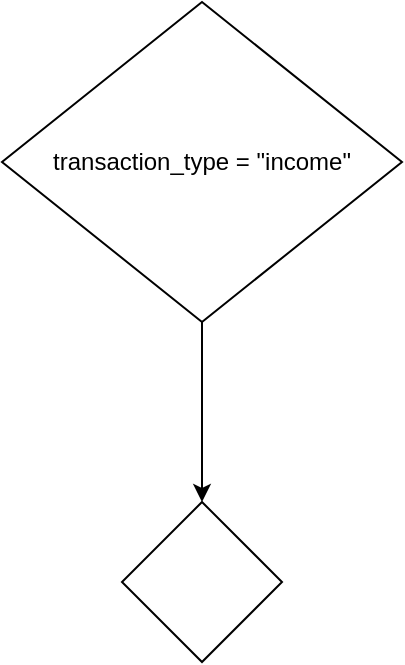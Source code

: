 <mxfile>
    <diagram id="WTH6pnWBJ9Ge3ZDTq4o_" name="Page-1">
        <mxGraphModel dx="484" dy="484" grid="1" gridSize="10" guides="1" tooltips="1" connect="1" arrows="1" fold="1" page="1" pageScale="1" pageWidth="850" pageHeight="1100" math="0" shadow="0">
            <root>
                <mxCell id="0"/>
                <mxCell id="1" parent="0"/>
                <mxCell id="3" value="transaction_type = &quot;income&quot;" style="rhombus;whiteSpace=wrap;html=1;" vertex="1" parent="1">
                    <mxGeometry x="50" y="40" width="200" height="160" as="geometry"/>
                </mxCell>
                <mxCell id="4" value="" style="endArrow=classic;html=1;exitX=0.5;exitY=1;exitDx=0;exitDy=0;" edge="1" parent="1" source="3" target="5">
                    <mxGeometry width="50" height="50" relative="1" as="geometry">
                        <mxPoint x="170" y="260" as="sourcePoint"/>
                        <mxPoint x="150" y="300" as="targetPoint"/>
                    </mxGeometry>
                </mxCell>
                <mxCell id="5" value="" style="rhombus;whiteSpace=wrap;html=1;" vertex="1" parent="1">
                    <mxGeometry x="110" y="290" width="80" height="80" as="geometry"/>
                </mxCell>
            </root>
        </mxGraphModel>
    </diagram>
</mxfile>
